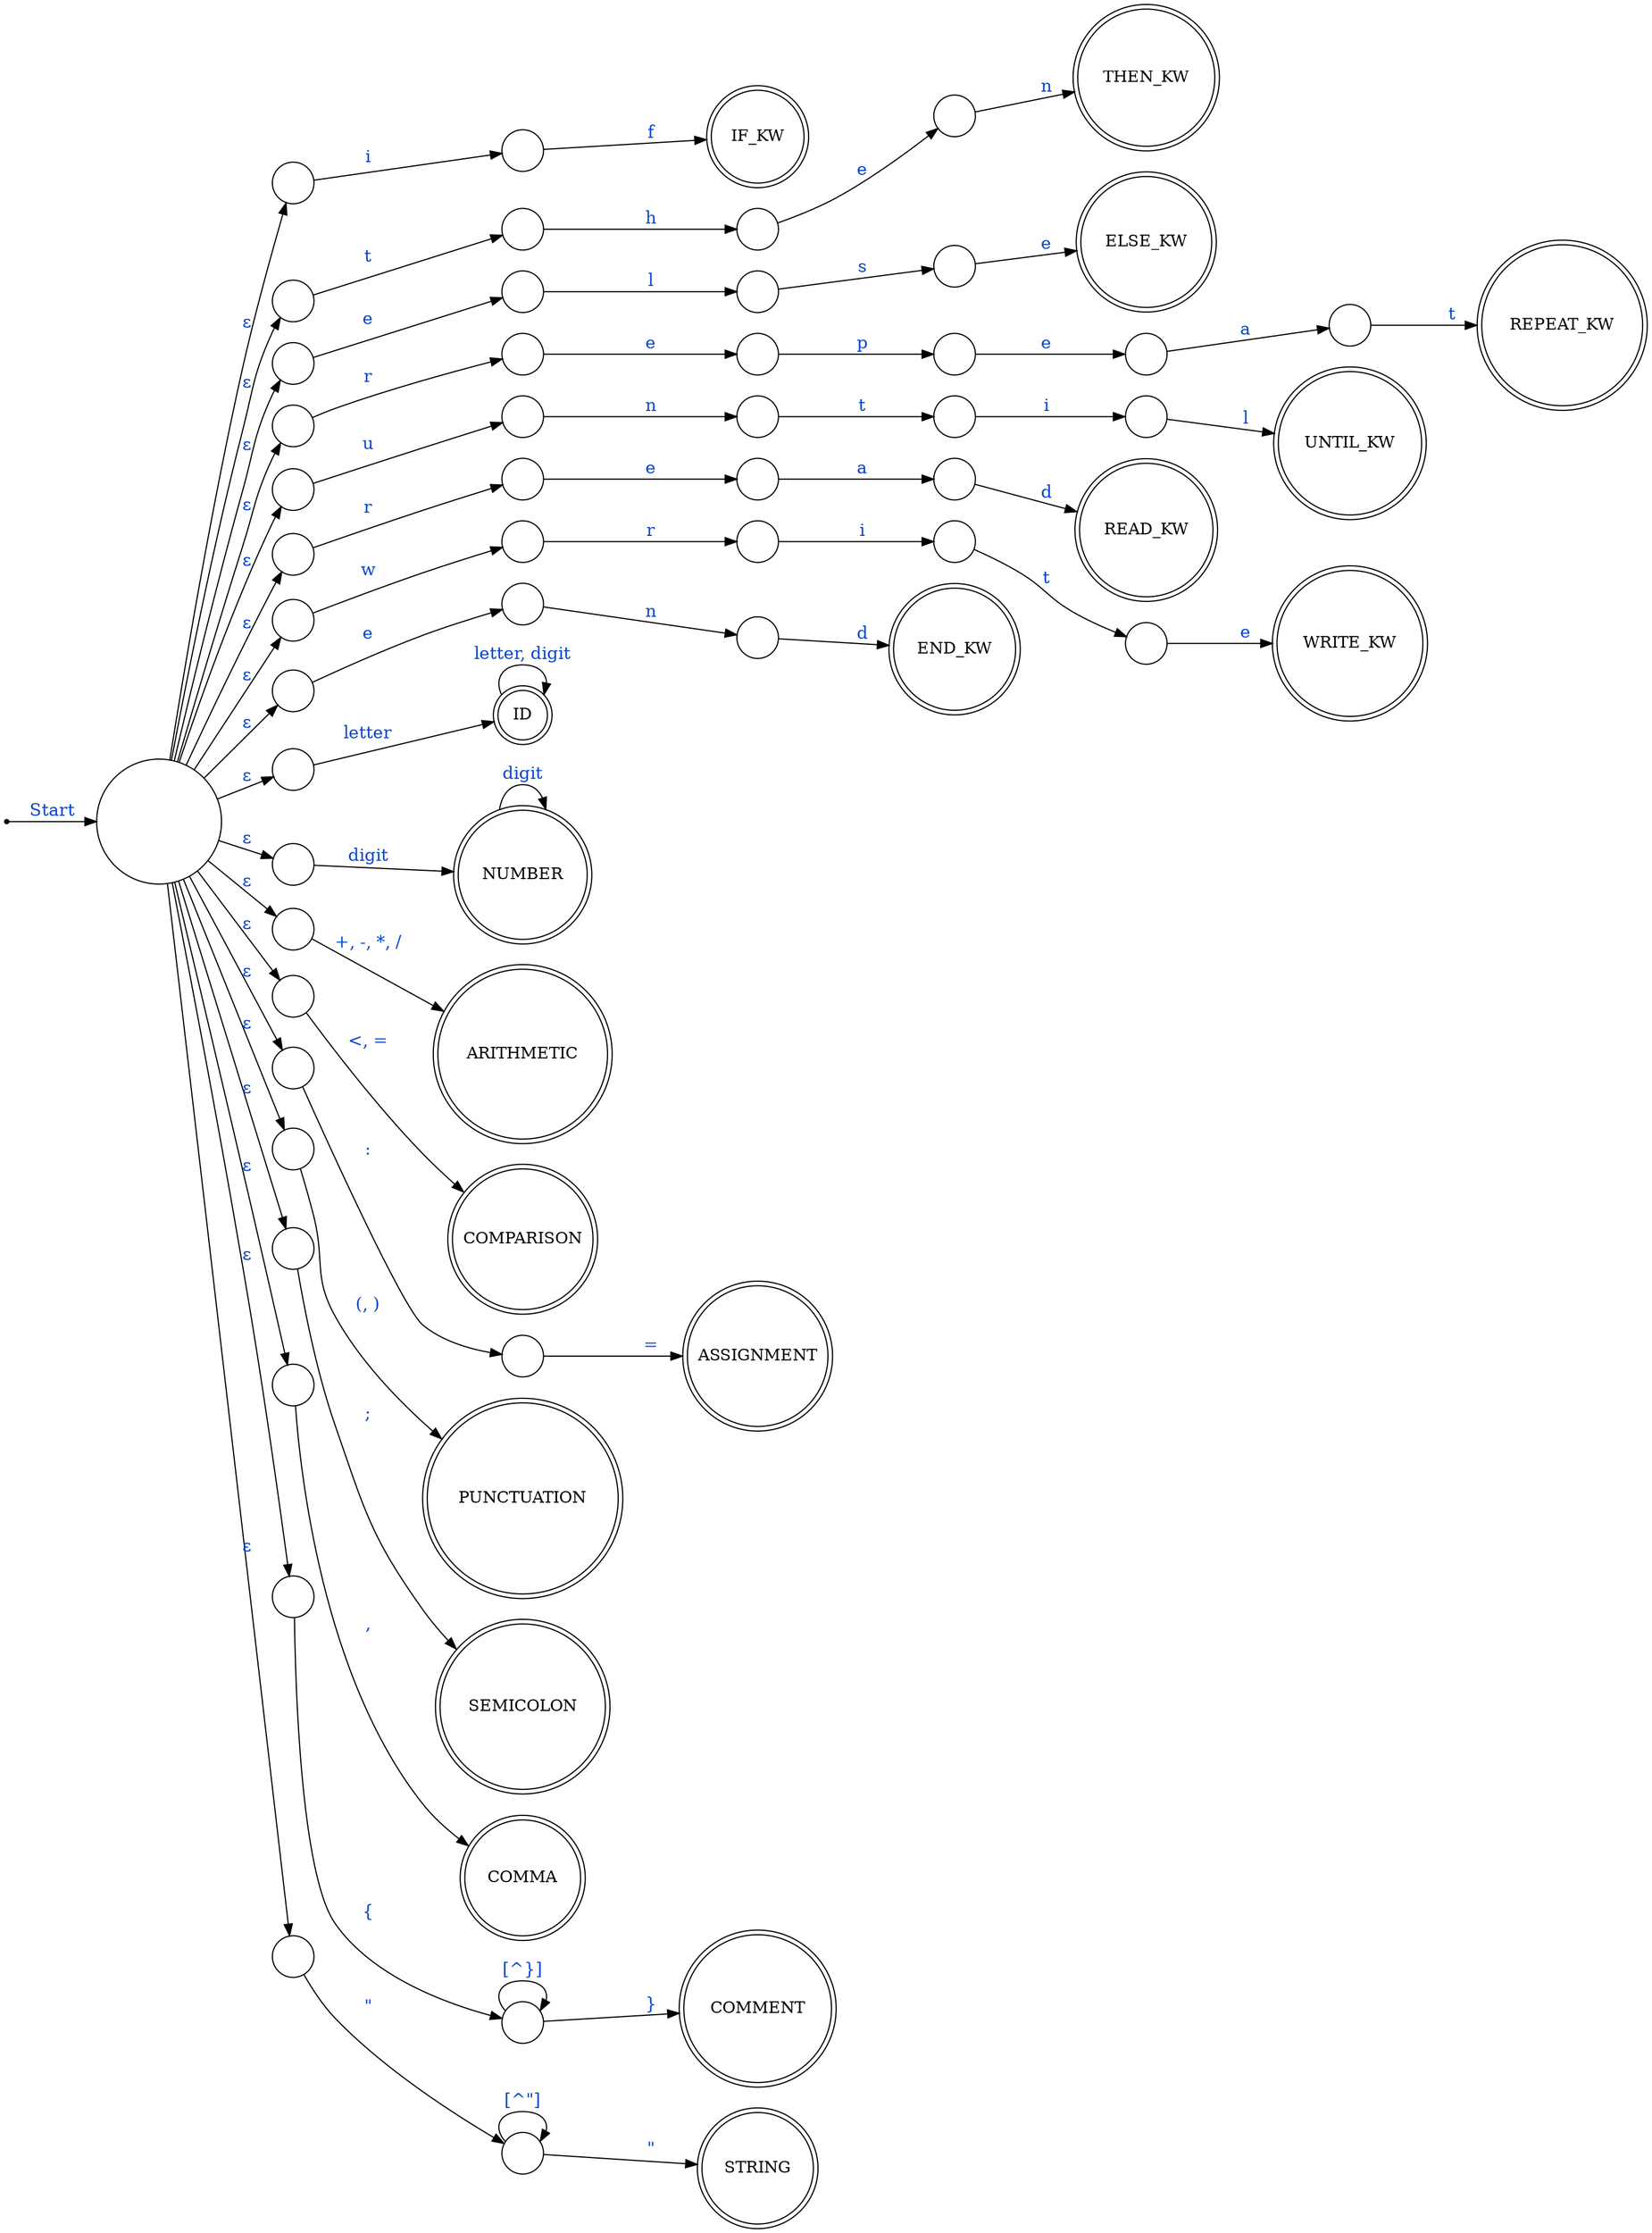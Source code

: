 digraph TinyNFA {
    rankdir=LR;
    node [shape=circle];
    edge [fontsize=15, fontcolor="#0847cf"];

    S0 [shape=point];

    //start state
    start [label="", width=1.5, height=1.5];
    S0 -> start [label="Start"];

    //if
    start -> KW_if1 [label="ε"];
    KW_if1 [label=""];
    KW_if1 -> KW_if2 [label="i"];
    KW_if2 [label=""];
    KW_if2 -> KW_if3 [label="f"];
    KW_if3 [label="IF_KW", shape=doublecircle];

    //then
    start -> KW_then1 [label="ε"];
    KW_then1 [label=""];
    KW_then1 -> KW_then2 [label="t"];
    KW_then2 [label=""];
    KW_then2 -> KW_then3 [label="h"];
    KW_then3 [label=""];
    KW_then3 -> KW_then4 [label="e"];
    KW_then4 [label=""];
    KW_then4 -> KW_then5 [label="n"];
    KW_then5 [label="THEN_KW", shape=doublecircle];

    //else
    start -> KW_else1 [label="ε"];
    KW_else1 [label=""];
    KW_else1 -> KW_else2 [label="e"];
    KW_else2 [label=""];
    KW_else2 -> KW_else3 [label="l"];
    KW_else3 [label=""];
    KW_else3 -> KW_else4 [label="s"];
    KW_else4 [label=""];
    KW_else4 -> KW_else5 [label="e"];
    KW_else5 [label="ELSE_KW", shape=doublecircle];


    //repeat
    start -> KW_repeat1 [label="ε"];
    KW_repeat1 [label=""];
    KW_repeat1 -> KW_repeat2 [label="r"];
    KW_repeat2 [label=""];
    KW_repeat2 -> KW_repeat3 [label="e"];
    KW_repeat3 [label=""];
    KW_repeat3 -> KW_repeat4 [label="p"];
    KW_repeat4 [label=""];
    KW_repeat4 -> KW_repeat5 [label="e"];
    KW_repeat5 [label=""];
    KW_repeat5 -> KW_repeat6 [label="a"];
    KW_repeat6 [label=""];
    KW_repeat6 -> KW_repeat7 [label="t"];
    KW_repeat7 [label="REPEAT_KW", shape=doublecircle];

    //until
    start -> KW_until1 [label="ε"];
    KW_until1 [label=""];
    KW_until1 -> KW_until2 [label="u"];
    KW_until2 [label=""];
    KW_until2 -> KW_until3 [label="n"];
    KW_until3 [label=""];
    KW_until3 -> KW_until4 [label="t"];
    KW_until4 [label=""];
    KW_until4 -> KW_until5 [label="i"];
    KW_until5 [label=""];
    KW_until5 -> KW_until6 [label="l"];
    KW_until6 [label="UNTIL_KW", shape=doublecircle];

    //read
    start -> KW_read1 [label="ε"];
    KW_read1 [label=""];
    KW_read1 -> KW_read2 [label="r"];
    KW_read2 [label=""];
    KW_read2 -> KW_read3 [label="e"];
    KW_read3 [label=""];
    KW_read3 -> KW_read4 [label="a"];
    KW_read4 [label=""];
    KW_read4 -> KW_read5 [label="d"];
    KW_read5 [label="READ_KW", shape=doublecircle];

    //write
    start -> KW_write1 [label="ε"];
    KW_write1 [label=""];
    KW_write1 -> KW_write2 [label="w"];
    KW_write2 [label=""];
    KW_write2 -> KW_write3 [label="r"];
    KW_write3 [label=""];
    KW_write3 -> KW_write4 [label="i"];
    KW_write4 [label=""];
    KW_write4 -> KW_write5 [label="t"];
    KW_write5 [label=""];
    KW_write5 -> KW_write6 [label="e"];
    KW_write6 [label="WRITE_KW", shape=doublecircle];

    //end
    start -> KW_end1 [label="ε"];
    KW_end1 [label=""];
    KW_end1 -> KW_end2 [label="e"];
    KW_end2 [label=""];
    KW_end2 -> KW_end3 [label="n"];
    KW_end3 [label=""];
    KW_end3 -> KW_end4 [label="d"];
    KW_end4 [label="END_KW", shape=doublecircle];

    //identifier
    start -> ID1 [label="ε"];
    ID1 [label=""];
    ID1 -> IDF [label="letter"];
    IDF -> IDF [label="letter, digit"];
    IDF [label="ID", shape=doublecircle];

    //number
    start -> NUM1 [label="ε"];
    NUM1 [label=""];
    NUM1 -> NUMF [label="digit"];
    NUMF -> NUMF [label="digit"];
    NUMF [label="NUMBER", shape=doublecircle];

    //arithmetic
    ARITHOP [label=""]
    start -> ARITHOP [label="ε"];
    ARITHOP -> ARITHOPF [label="+, -, *, /"]
    ARITHOPF [label="ARITHMETIC", shape=doublecircle];

    //comparison
    start -> COMPOP [label="ε"]; COMPOP [label=""];
    COMPOP -> COMPOPF [label="<, ="];
    COMPOPF [label="COMPARISON", shape=doublecircle, width=1.5, height=1.5];

    //assignement
    start -> ASSIGN1 [label="ε"];ASSIGN1 [label=""];
    ASSIGN1 -> ASSIGN2 [label=":"];
    ASSIGN2 -> ASSIGNF [label="="]; ASSIGN2 [label=""];
    ASSIGNF [label="ASSIGNMENT", shape=doublecircle, width=1.5, height=1.5];

    //punctuation
    start -> PUNCTUATION [label="ε"]; PUNCTUATION [label=""];
    PUNCTUATION -> PUNCTUATIONF [label="(, )"];
    PUNCTUATIONF [label="PUNCTUATION", shape=doublecircle];

    // semicolon
    start -> SEMICOLON [label="ε"]; SEMICOLON [label=""];
    SEMICOLON -> SEMIF [label=";"];
    SEMIF [label="SEMICOLON", shape=doublecircle];
    
    //comma
    start -> COMMA [label="ε"]; COMMA [label=""];
    COMMA -> COMMAF [label=","];
    COMMAF [label="COMMA", shape=doublecircle];

    //comments
    start -> COMMENT [label="ε"]; COMMENT [label=""];
    COMMENT -> COMMENT_BODY [label="{"];COMMENT_BODY [label=""];
    COMMENT_BODY -> COMMENT_BODY [label="[^}]"];
    COMMENT_BODY -> COMMENTF [label="}"];
    COMMENTF [label="COMMENT", shape=doublecircle];

    //strings
    start -> STRING1 [label="ε"]; STRING1 [label=""];
    STRING1 -> STRING2 [label="\""]; STRING2 [label=""];
    STRING2 -> STRING2 [label="[^\"]"];
    STRING2 -> STRINGF [label="\""];
    STRINGF [label="STRING", shape=doublecircle];
}

